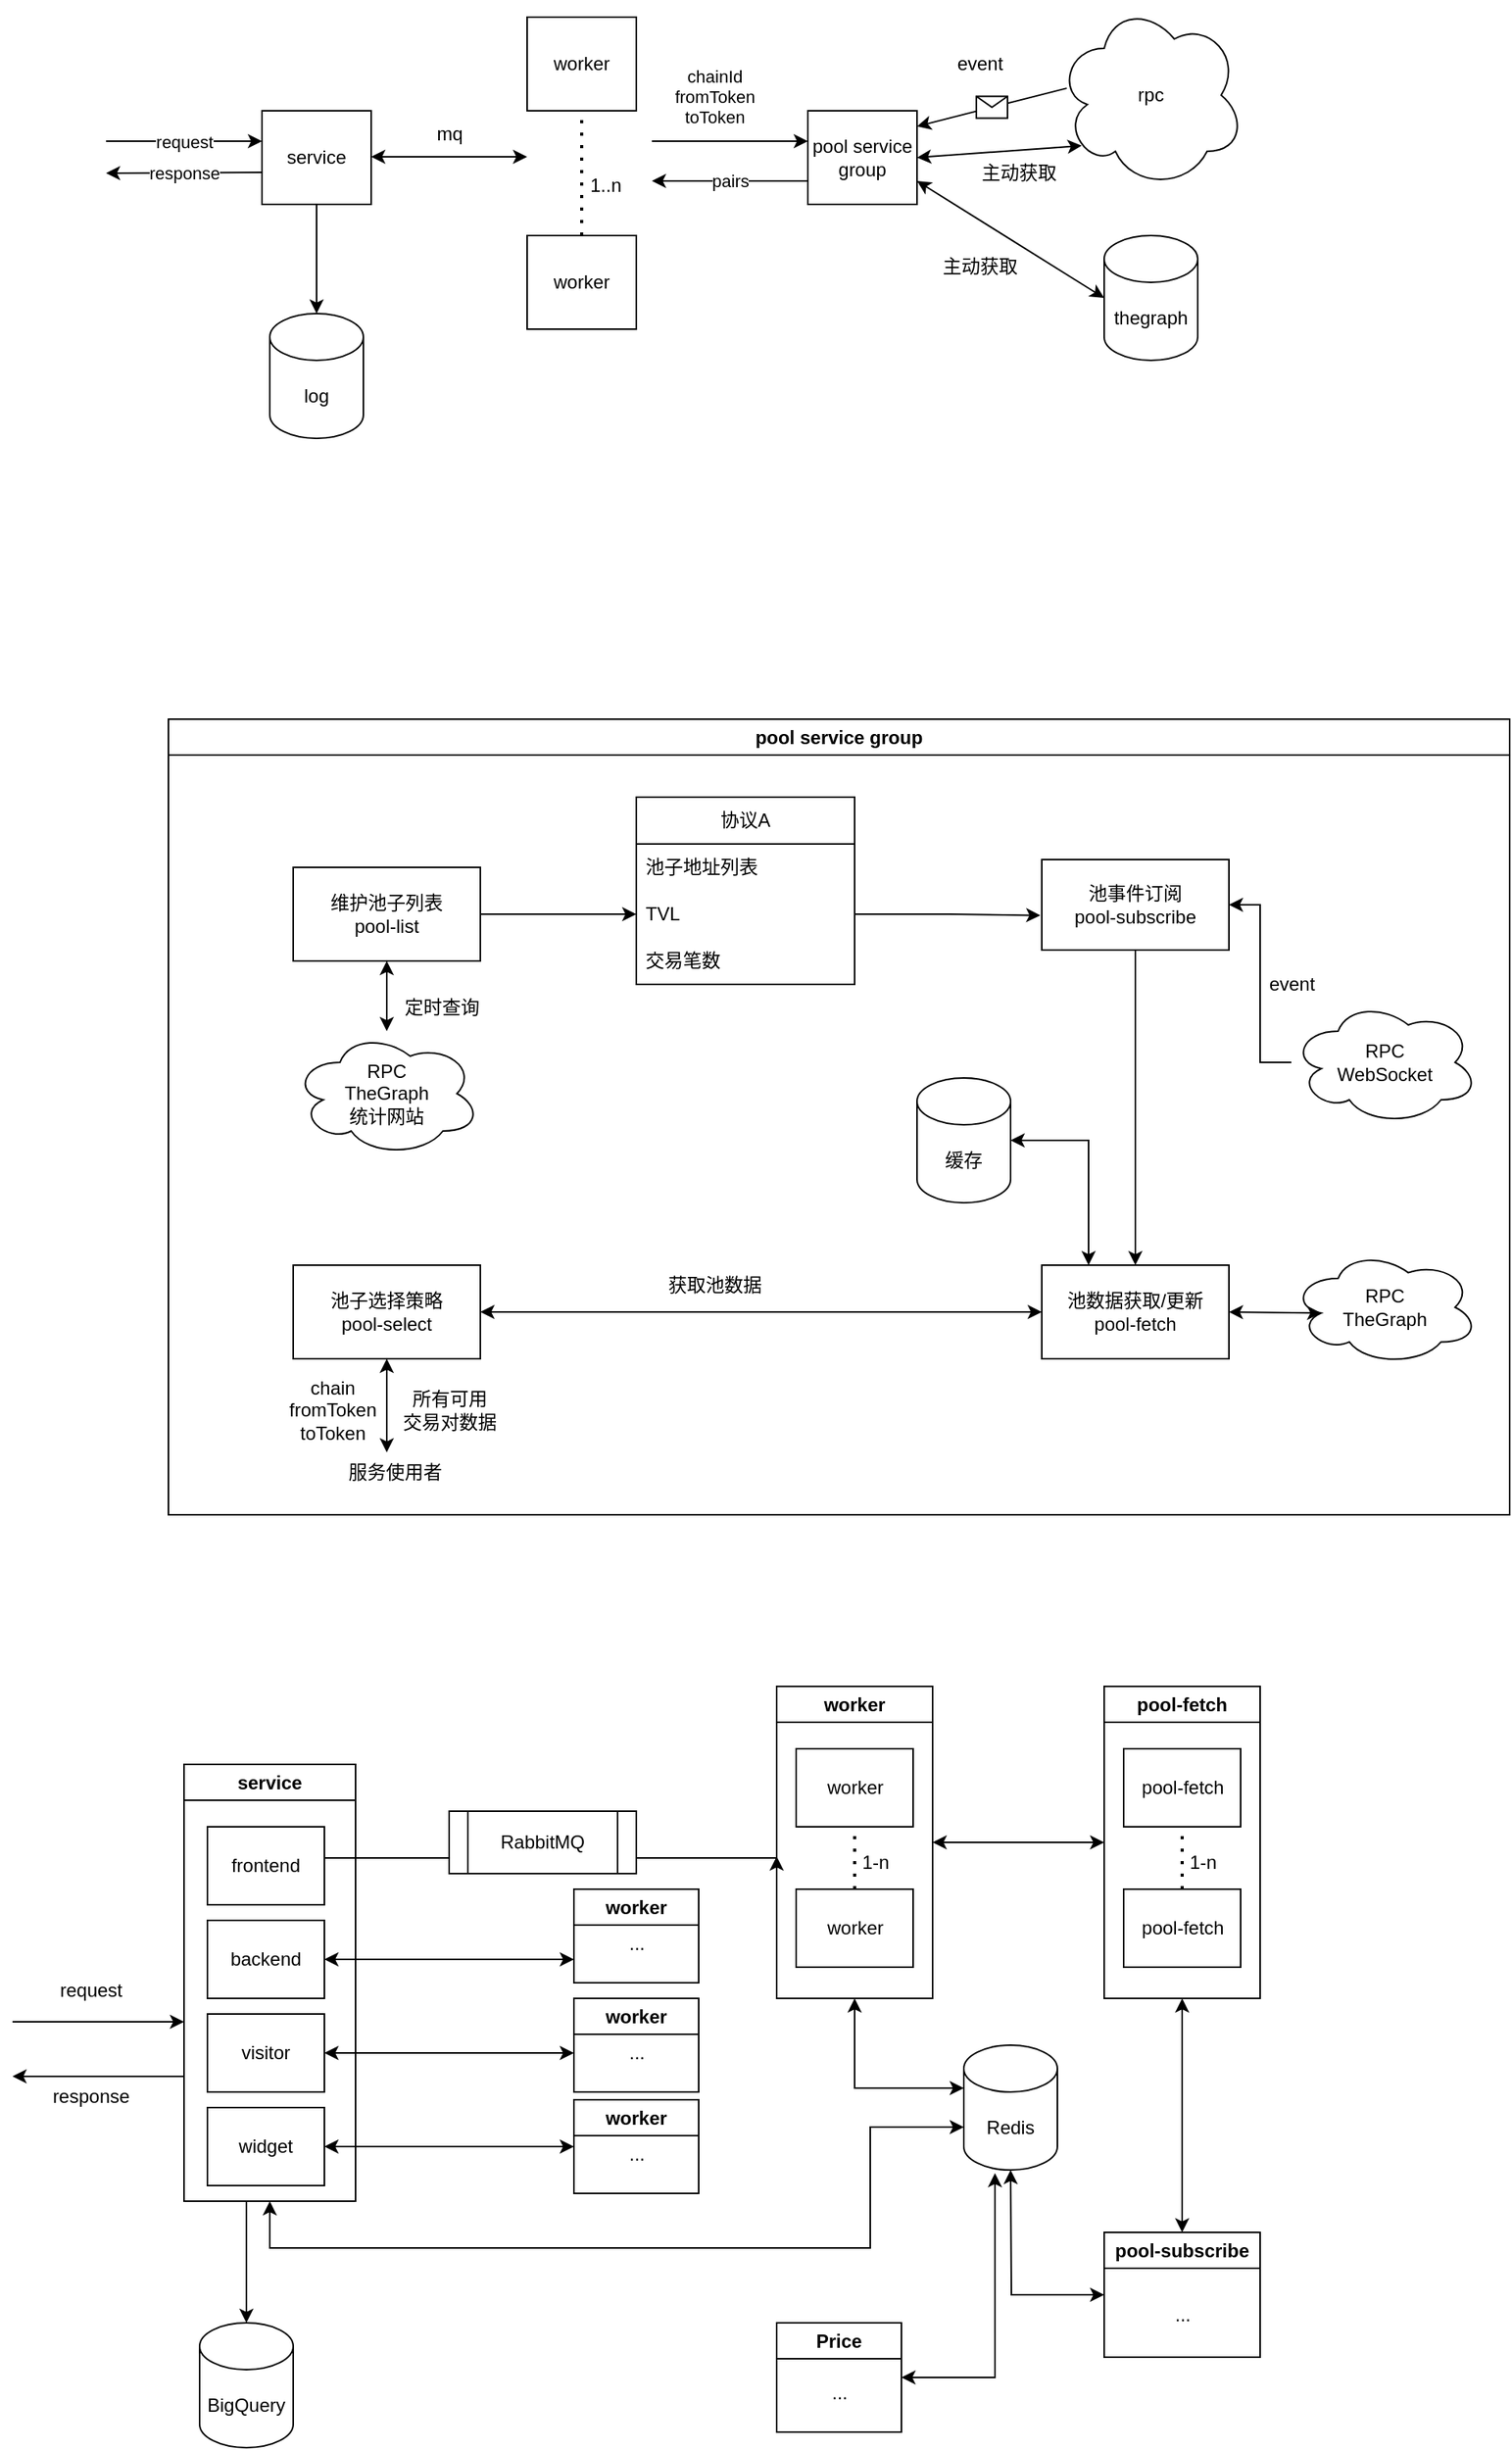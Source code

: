<mxfile version="21.4.0" type="github">
  <diagram name="Page-1" id="13e1069c-82ec-6db2-03f1-153e76fe0fe0">
    <mxGraphModel dx="1208" dy="762" grid="1" gridSize="10" guides="1" tooltips="1" connect="1" arrows="1" fold="1" page="1" pageScale="1" pageWidth="1100" pageHeight="850" background="none" math="0" shadow="0">
      <root>
        <mxCell id="0" />
        <mxCell id="1" parent="0" />
        <mxCell id="E7Ph21Z5neyBdgXHyX09-7" value="service" style="rounded=0;whiteSpace=wrap;html=1;" parent="1" vertex="1">
          <mxGeometry x="230" y="330" width="70" height="60" as="geometry" />
        </mxCell>
        <mxCell id="E7Ph21Z5neyBdgXHyX09-9" value="pool service group" style="swimlane;whiteSpace=wrap;html=1;" parent="1" vertex="1">
          <mxGeometry x="170" y="720" width="860" height="510" as="geometry" />
        </mxCell>
        <mxCell id="ZwaXnB2d_s2On11vTPSi-8" value="" style="edgeStyle=orthogonalEdgeStyle;rounded=0;orthogonalLoop=1;jettySize=auto;html=1;" edge="1" parent="E7Ph21Z5neyBdgXHyX09-9" source="E7Ph21Z5neyBdgXHyX09-13" target="ZwaXnB2d_s2On11vTPSi-6">
          <mxGeometry relative="1" as="geometry" />
        </mxCell>
        <mxCell id="E7Ph21Z5neyBdgXHyX09-13" value="维护池子列表&lt;br&gt;pool-list" style="rounded=0;whiteSpace=wrap;html=1;" parent="E7Ph21Z5neyBdgXHyX09-9" vertex="1">
          <mxGeometry x="80" y="95" width="120" height="60" as="geometry" />
        </mxCell>
        <mxCell id="ZwaXnB2d_s2On11vTPSi-14" style="edgeStyle=orthogonalEdgeStyle;rounded=0;orthogonalLoop=1;jettySize=auto;html=1;" edge="1" parent="E7Ph21Z5neyBdgXHyX09-9" source="E7Ph21Z5neyBdgXHyX09-14" target="E7Ph21Z5neyBdgXHyX09-15">
          <mxGeometry relative="1" as="geometry" />
        </mxCell>
        <mxCell id="E7Ph21Z5neyBdgXHyX09-14" value="池事件订阅&lt;br&gt;pool-subscribe" style="rounded=0;whiteSpace=wrap;html=1;" parent="E7Ph21Z5neyBdgXHyX09-9" vertex="1">
          <mxGeometry x="560" y="90" width="120" height="58" as="geometry" />
        </mxCell>
        <mxCell id="ZwaXnB2d_s2On11vTPSi-21" style="edgeStyle=orthogonalEdgeStyle;rounded=0;orthogonalLoop=1;jettySize=auto;html=1;exitX=0.25;exitY=0;exitDx=0;exitDy=0;entryX=1;entryY=0.5;entryDx=0;entryDy=0;entryPerimeter=0;startArrow=classic;startFill=1;" edge="1" parent="E7Ph21Z5neyBdgXHyX09-9" source="E7Ph21Z5neyBdgXHyX09-15" target="ZwaXnB2d_s2On11vTPSi-20">
          <mxGeometry relative="1" as="geometry" />
        </mxCell>
        <mxCell id="E7Ph21Z5neyBdgXHyX09-15" value="池数据获取/更新&lt;br&gt;pool-fetch" style="rounded=0;whiteSpace=wrap;html=1;" parent="E7Ph21Z5neyBdgXHyX09-9" vertex="1">
          <mxGeometry x="560" y="350" width="120" height="60" as="geometry" />
        </mxCell>
        <mxCell id="ZwaXnB2d_s2On11vTPSi-23" style="edgeStyle=orthogonalEdgeStyle;rounded=0;orthogonalLoop=1;jettySize=auto;html=1;startArrow=classic;startFill=1;" edge="1" parent="E7Ph21Z5neyBdgXHyX09-9" source="E7Ph21Z5neyBdgXHyX09-16" target="E7Ph21Z5neyBdgXHyX09-15">
          <mxGeometry relative="1" as="geometry" />
        </mxCell>
        <mxCell id="E7Ph21Z5neyBdgXHyX09-16" value="池子选择策略&lt;br&gt;pool-select" style="rounded=0;whiteSpace=wrap;html=1;" parent="E7Ph21Z5neyBdgXHyX09-9" vertex="1">
          <mxGeometry x="80" y="350" width="120" height="60" as="geometry" />
        </mxCell>
        <mxCell id="ZwaXnB2d_s2On11vTPSi-4" value="协议A" style="swimlane;fontStyle=0;childLayout=stackLayout;horizontal=1;startSize=30;horizontalStack=0;resizeParent=1;resizeParentMax=0;resizeLast=0;collapsible=1;marginBottom=0;whiteSpace=wrap;html=1;" vertex="1" parent="E7Ph21Z5neyBdgXHyX09-9">
          <mxGeometry x="300" y="50" width="140" height="120" as="geometry" />
        </mxCell>
        <mxCell id="ZwaXnB2d_s2On11vTPSi-5" value="池子地址列表" style="text;strokeColor=none;fillColor=none;align=left;verticalAlign=middle;spacingLeft=4;spacingRight=4;overflow=hidden;points=[[0,0.5],[1,0.5]];portConstraint=eastwest;rotatable=0;whiteSpace=wrap;html=1;" vertex="1" parent="ZwaXnB2d_s2On11vTPSi-4">
          <mxGeometry y="30" width="140" height="30" as="geometry" />
        </mxCell>
        <mxCell id="ZwaXnB2d_s2On11vTPSi-6" value="TVL" style="text;strokeColor=none;fillColor=none;align=left;verticalAlign=middle;spacingLeft=4;spacingRight=4;overflow=hidden;points=[[0,0.5],[1,0.5]];portConstraint=eastwest;rotatable=0;whiteSpace=wrap;html=1;" vertex="1" parent="ZwaXnB2d_s2On11vTPSi-4">
          <mxGeometry y="60" width="140" height="30" as="geometry" />
        </mxCell>
        <mxCell id="ZwaXnB2d_s2On11vTPSi-7" value="交易笔数" style="text;strokeColor=none;fillColor=none;align=left;verticalAlign=middle;spacingLeft=4;spacingRight=4;overflow=hidden;points=[[0,0.5],[1,0.5]];portConstraint=eastwest;rotatable=0;whiteSpace=wrap;html=1;" vertex="1" parent="ZwaXnB2d_s2On11vTPSi-4">
          <mxGeometry y="90" width="140" height="30" as="geometry" />
        </mxCell>
        <mxCell id="ZwaXnB2d_s2On11vTPSi-10" style="edgeStyle=orthogonalEdgeStyle;rounded=0;orthogonalLoop=1;jettySize=auto;html=1;entryX=-0.008;entryY=0.617;entryDx=0;entryDy=0;entryPerimeter=0;" edge="1" parent="E7Ph21Z5neyBdgXHyX09-9" source="ZwaXnB2d_s2On11vTPSi-6" target="E7Ph21Z5neyBdgXHyX09-14">
          <mxGeometry relative="1" as="geometry">
            <mxPoint x="480" y="125" as="targetPoint" />
          </mxGeometry>
        </mxCell>
        <mxCell id="ZwaXnB2d_s2On11vTPSi-12" style="edgeStyle=orthogonalEdgeStyle;rounded=0;orthogonalLoop=1;jettySize=auto;html=1;entryX=1;entryY=0.5;entryDx=0;entryDy=0;" edge="1" parent="E7Ph21Z5neyBdgXHyX09-9" source="ZwaXnB2d_s2On11vTPSi-11" target="E7Ph21Z5neyBdgXHyX09-14">
          <mxGeometry relative="1" as="geometry" />
        </mxCell>
        <mxCell id="ZwaXnB2d_s2On11vTPSi-11" value="RPC&lt;br&gt;WebSocket" style="ellipse;shape=cloud;whiteSpace=wrap;html=1;" vertex="1" parent="E7Ph21Z5neyBdgXHyX09-9">
          <mxGeometry x="720" y="180" width="120" height="80" as="geometry" />
        </mxCell>
        <mxCell id="ZwaXnB2d_s2On11vTPSi-13" value="event" style="text;html=1;align=center;verticalAlign=middle;resizable=0;points=[];autosize=1;strokeColor=none;fillColor=none;rotation=0;flipH=0;" vertex="1" parent="E7Ph21Z5neyBdgXHyX09-9">
          <mxGeometry x="695" y="155" width="50" height="30" as="geometry" />
        </mxCell>
        <mxCell id="ZwaXnB2d_s2On11vTPSi-15" value="RPC&lt;br&gt;TheGraph" style="ellipse;shape=cloud;whiteSpace=wrap;html=1;" vertex="1" parent="E7Ph21Z5neyBdgXHyX09-9">
          <mxGeometry x="720" y="340" width="120" height="74" as="geometry" />
        </mxCell>
        <mxCell id="ZwaXnB2d_s2On11vTPSi-17" value="定时查询" style="text;html=1;align=center;verticalAlign=middle;resizable=0;points=[];autosize=1;strokeColor=none;fillColor=none;" vertex="1" parent="E7Ph21Z5neyBdgXHyX09-9">
          <mxGeometry x="140" y="170" width="70" height="30" as="geometry" />
        </mxCell>
        <mxCell id="ZwaXnB2d_s2On11vTPSi-19" value="" style="endArrow=classic;startArrow=classic;html=1;rounded=0;entryX=0.16;entryY=0.55;entryDx=0;entryDy=0;entryPerimeter=0;exitX=1;exitY=0.5;exitDx=0;exitDy=0;" edge="1" parent="E7Ph21Z5neyBdgXHyX09-9" source="E7Ph21Z5neyBdgXHyX09-15" target="ZwaXnB2d_s2On11vTPSi-15">
          <mxGeometry width="50" height="50" relative="1" as="geometry">
            <mxPoint x="680" y="480" as="sourcePoint" />
            <mxPoint x="730" y="430" as="targetPoint" />
          </mxGeometry>
        </mxCell>
        <mxCell id="ZwaXnB2d_s2On11vTPSi-20" value="缓存" style="shape=cylinder3;whiteSpace=wrap;html=1;boundedLbl=1;backgroundOutline=1;size=15;" vertex="1" parent="E7Ph21Z5neyBdgXHyX09-9">
          <mxGeometry x="480" y="230" width="60" height="80" as="geometry" />
        </mxCell>
        <mxCell id="ZwaXnB2d_s2On11vTPSi-25" style="edgeStyle=orthogonalEdgeStyle;rounded=0;orthogonalLoop=1;jettySize=auto;html=1;entryX=0.5;entryY=1;entryDx=0;entryDy=0;startArrow=classic;startFill=1;" edge="1" parent="E7Ph21Z5neyBdgXHyX09-9" source="ZwaXnB2d_s2On11vTPSi-24" target="E7Ph21Z5neyBdgXHyX09-13">
          <mxGeometry relative="1" as="geometry" />
        </mxCell>
        <mxCell id="ZwaXnB2d_s2On11vTPSi-24" value="RPC&lt;br&gt;TheGraph&lt;br&gt;统计网站" style="ellipse;shape=cloud;whiteSpace=wrap;html=1;" vertex="1" parent="E7Ph21Z5neyBdgXHyX09-9">
          <mxGeometry x="80" y="200" width="120" height="80" as="geometry" />
        </mxCell>
        <mxCell id="ZwaXnB2d_s2On11vTPSi-28" value="" style="endArrow=classic;html=1;rounded=0;entryX=0.5;entryY=1;entryDx=0;entryDy=0;startArrow=classic;startFill=1;" edge="1" parent="E7Ph21Z5neyBdgXHyX09-9" target="E7Ph21Z5neyBdgXHyX09-16">
          <mxGeometry width="50" height="50" relative="1" as="geometry">
            <mxPoint x="140" y="470" as="sourcePoint" />
            <mxPoint x="180" y="440" as="targetPoint" />
          </mxGeometry>
        </mxCell>
        <mxCell id="ZwaXnB2d_s2On11vTPSi-29" value="服务使用者" style="text;html=1;align=center;verticalAlign=middle;resizable=0;points=[];autosize=1;strokeColor=none;fillColor=none;" vertex="1" parent="E7Ph21Z5neyBdgXHyX09-9">
          <mxGeometry x="105" y="468" width="80" height="30" as="geometry" />
        </mxCell>
        <mxCell id="ZwaXnB2d_s2On11vTPSi-32" value="chain&lt;br&gt;fromToken&lt;br&gt;toToken" style="text;html=1;align=center;verticalAlign=middle;resizable=0;points=[];autosize=1;strokeColor=none;fillColor=none;" vertex="1" parent="E7Ph21Z5neyBdgXHyX09-9">
          <mxGeometry x="65" y="413" width="80" height="60" as="geometry" />
        </mxCell>
        <mxCell id="ZwaXnB2d_s2On11vTPSi-33" value="所有可用&lt;br&gt;交易对数据" style="text;html=1;align=center;verticalAlign=middle;resizable=0;points=[];autosize=1;strokeColor=none;fillColor=none;" vertex="1" parent="E7Ph21Z5neyBdgXHyX09-9">
          <mxGeometry x="140" y="423" width="80" height="40" as="geometry" />
        </mxCell>
        <mxCell id="E7Ph21Z5neyBdgXHyX09-17" value="" style="endArrow=classic;html=1;rounded=0;" parent="1" edge="1">
          <mxGeometry relative="1" as="geometry">
            <mxPoint x="130" y="349.5" as="sourcePoint" />
            <mxPoint x="230" y="349.5" as="targetPoint" />
          </mxGeometry>
        </mxCell>
        <mxCell id="E7Ph21Z5neyBdgXHyX09-18" value="request" style="edgeLabel;resizable=0;html=1;align=center;verticalAlign=middle;" parent="E7Ph21Z5neyBdgXHyX09-17" connectable="0" vertex="1">
          <mxGeometry relative="1" as="geometry" />
        </mxCell>
        <mxCell id="E7Ph21Z5neyBdgXHyX09-21" value="" style="endArrow=classic;html=1;rounded=0;" parent="1" edge="1">
          <mxGeometry relative="1" as="geometry">
            <mxPoint x="480" y="349.5" as="sourcePoint" />
            <mxPoint x="580" y="349.5" as="targetPoint" />
          </mxGeometry>
        </mxCell>
        <mxCell id="E7Ph21Z5neyBdgXHyX09-22" value="chainId&lt;br&gt;fromToken&lt;br&gt;toToken" style="edgeLabel;resizable=0;html=1;align=center;verticalAlign=middle;" parent="E7Ph21Z5neyBdgXHyX09-21" connectable="0" vertex="1">
          <mxGeometry relative="1" as="geometry">
            <mxPoint x="-10" y="-29" as="offset" />
          </mxGeometry>
        </mxCell>
        <mxCell id="E7Ph21Z5neyBdgXHyX09-23" value="worker" style="rounded=0;whiteSpace=wrap;html=1;" parent="1" vertex="1">
          <mxGeometry x="400" y="270" width="70" height="60" as="geometry" />
        </mxCell>
        <mxCell id="E7Ph21Z5neyBdgXHyX09-24" value="pool service group" style="rounded=0;whiteSpace=wrap;html=1;" parent="1" vertex="1">
          <mxGeometry x="580" y="330" width="70" height="60" as="geometry" />
        </mxCell>
        <mxCell id="E7Ph21Z5neyBdgXHyX09-25" value="worker" style="rounded=0;whiteSpace=wrap;html=1;" parent="1" vertex="1">
          <mxGeometry x="400" y="410" width="70" height="60" as="geometry" />
        </mxCell>
        <mxCell id="E7Ph21Z5neyBdgXHyX09-26" value="&lt;br&gt;1..n" style="text;html=1;align=center;verticalAlign=middle;resizable=0;points=[];autosize=1;strokeColor=none;fillColor=none;" parent="1" vertex="1">
          <mxGeometry x="430" y="350" width="40" height="40" as="geometry" />
        </mxCell>
        <mxCell id="E7Ph21Z5neyBdgXHyX09-27" value="" style="endArrow=none;dashed=1;html=1;dashPattern=1 3;strokeWidth=2;rounded=0;entryX=0.5;entryY=1;entryDx=0;entryDy=0;exitX=0.5;exitY=0;exitDx=0;exitDy=0;" parent="1" source="E7Ph21Z5neyBdgXHyX09-25" target="E7Ph21Z5neyBdgXHyX09-23" edge="1">
          <mxGeometry width="50" height="50" relative="1" as="geometry">
            <mxPoint x="320" y="500" as="sourcePoint" />
            <mxPoint x="370" y="450" as="targetPoint" />
          </mxGeometry>
        </mxCell>
        <mxCell id="E7Ph21Z5neyBdgXHyX09-28" value="" style="endArrow=classic;html=1;rounded=0;exitX=0;exitY=0.75;exitDx=0;exitDy=0;" parent="1" source="E7Ph21Z5neyBdgXHyX09-24" edge="1">
          <mxGeometry relative="1" as="geometry">
            <mxPoint x="570" y="380" as="sourcePoint" />
            <mxPoint x="480" y="375" as="targetPoint" />
            <Array as="points" />
          </mxGeometry>
        </mxCell>
        <mxCell id="E7Ph21Z5neyBdgXHyX09-29" value="pairs" style="edgeLabel;resizable=0;html=1;align=center;verticalAlign=middle;" parent="E7Ph21Z5neyBdgXHyX09-28" connectable="0" vertex="1">
          <mxGeometry relative="1" as="geometry" />
        </mxCell>
        <mxCell id="E7Ph21Z5neyBdgXHyX09-32" value="" style="endArrow=classic;html=1;rounded=0;" parent="1" edge="1">
          <mxGeometry relative="1" as="geometry">
            <mxPoint x="230" y="369.5" as="sourcePoint" />
            <mxPoint x="130" y="370" as="targetPoint" />
          </mxGeometry>
        </mxCell>
        <mxCell id="E7Ph21Z5neyBdgXHyX09-33" value="response" style="edgeLabel;resizable=0;html=1;align=center;verticalAlign=middle;" parent="E7Ph21Z5neyBdgXHyX09-32" connectable="0" vertex="1">
          <mxGeometry relative="1" as="geometry" />
        </mxCell>
        <mxCell id="E7Ph21Z5neyBdgXHyX09-34" value="rpc" style="shape=cloud;whiteSpace=wrap;html=1;" parent="1" vertex="1">
          <mxGeometry x="740" y="260" width="120" height="120" as="geometry" />
        </mxCell>
        <mxCell id="E7Ph21Z5neyBdgXHyX09-35" value="thegraph" style="shape=cylinder3;whiteSpace=wrap;html=1;boundedLbl=1;backgroundOutline=1;size=15;" parent="1" vertex="1">
          <mxGeometry x="770" y="410" width="60" height="80" as="geometry" />
        </mxCell>
        <mxCell id="E7Ph21Z5neyBdgXHyX09-36" value="" style="endArrow=classic;html=1;rounded=0;exitX=0.05;exitY=0.463;exitDx=0;exitDy=0;exitPerimeter=0;" parent="1" source="E7Ph21Z5neyBdgXHyX09-34" edge="1">
          <mxGeometry relative="1" as="geometry">
            <mxPoint x="730" y="340" as="sourcePoint" />
            <mxPoint x="650" y="340" as="targetPoint" />
          </mxGeometry>
        </mxCell>
        <mxCell id="E7Ph21Z5neyBdgXHyX09-37" value="" style="shape=message;html=1;outlineConnect=0;" parent="E7Ph21Z5neyBdgXHyX09-36" vertex="1">
          <mxGeometry width="20" height="14" relative="1" as="geometry">
            <mxPoint x="-10" y="-7" as="offset" />
          </mxGeometry>
        </mxCell>
        <mxCell id="E7Ph21Z5neyBdgXHyX09-38" value="event" style="text;html=1;align=center;verticalAlign=middle;resizable=0;points=[];autosize=1;strokeColor=none;fillColor=none;" parent="1" vertex="1">
          <mxGeometry x="665" y="285" width="50" height="30" as="geometry" />
        </mxCell>
        <mxCell id="E7Ph21Z5neyBdgXHyX09-41" value="" style="endArrow=classic;startArrow=classic;html=1;rounded=0;exitX=1;exitY=0.5;exitDx=0;exitDy=0;entryX=0.13;entryY=0.77;entryDx=0;entryDy=0;entryPerimeter=0;" parent="1" source="E7Ph21Z5neyBdgXHyX09-24" target="E7Ph21Z5neyBdgXHyX09-34" edge="1">
          <mxGeometry width="50" height="50" relative="1" as="geometry">
            <mxPoint x="690" y="410" as="sourcePoint" />
            <mxPoint x="740" y="360" as="targetPoint" />
          </mxGeometry>
        </mxCell>
        <mxCell id="E7Ph21Z5neyBdgXHyX09-42" value="" style="endArrow=classic;startArrow=classic;html=1;rounded=0;entryX=1;entryY=0.75;entryDx=0;entryDy=0;exitX=0;exitY=0.5;exitDx=0;exitDy=0;exitPerimeter=0;" parent="1" source="E7Ph21Z5neyBdgXHyX09-35" target="E7Ph21Z5neyBdgXHyX09-24" edge="1">
          <mxGeometry width="50" height="50" relative="1" as="geometry">
            <mxPoint x="490" y="480" as="sourcePoint" />
            <mxPoint x="540" y="430" as="targetPoint" />
          </mxGeometry>
        </mxCell>
        <mxCell id="E7Ph21Z5neyBdgXHyX09-43" value="主动获取" style="text;html=1;align=center;verticalAlign=middle;resizable=0;points=[];autosize=1;strokeColor=none;fillColor=none;" parent="1" vertex="1">
          <mxGeometry x="655" y="415" width="70" height="30" as="geometry" />
        </mxCell>
        <mxCell id="E7Ph21Z5neyBdgXHyX09-44" value="主动获取" style="text;html=1;align=center;verticalAlign=middle;resizable=0;points=[];autosize=1;strokeColor=none;fillColor=none;" parent="1" vertex="1">
          <mxGeometry x="680" y="355" width="70" height="30" as="geometry" />
        </mxCell>
        <mxCell id="E7Ph21Z5neyBdgXHyX09-45" value="" style="endArrow=classic;startArrow=classic;html=1;rounded=0;" parent="1" edge="1">
          <mxGeometry width="50" height="50" relative="1" as="geometry">
            <mxPoint x="300" y="359.5" as="sourcePoint" />
            <mxPoint x="400" y="359.5" as="targetPoint" />
          </mxGeometry>
        </mxCell>
        <mxCell id="E7Ph21Z5neyBdgXHyX09-46" value="mq" style="text;html=1;align=center;verticalAlign=middle;resizable=0;points=[];autosize=1;strokeColor=none;fillColor=none;" parent="1" vertex="1">
          <mxGeometry x="330" y="330" width="40" height="30" as="geometry" />
        </mxCell>
        <mxCell id="ZwaXnB2d_s2On11vTPSi-1" value="log" style="shape=cylinder3;whiteSpace=wrap;html=1;boundedLbl=1;backgroundOutline=1;size=15;" vertex="1" parent="1">
          <mxGeometry x="235" y="460" width="60" height="80" as="geometry" />
        </mxCell>
        <mxCell id="ZwaXnB2d_s2On11vTPSi-3" value="" style="endArrow=classic;html=1;rounded=0;exitX=0.5;exitY=1;exitDx=0;exitDy=0;entryX=0.5;entryY=0;entryDx=0;entryDy=0;entryPerimeter=0;" edge="1" parent="1" source="E7Ph21Z5neyBdgXHyX09-7" target="ZwaXnB2d_s2On11vTPSi-1">
          <mxGeometry width="50" height="50" relative="1" as="geometry">
            <mxPoint x="520" y="410" as="sourcePoint" />
            <mxPoint x="570" y="360" as="targetPoint" />
          </mxGeometry>
        </mxCell>
        <mxCell id="ZwaXnB2d_s2On11vTPSi-31" value="获取池数据" style="text;html=1;align=center;verticalAlign=middle;resizable=0;points=[];autosize=1;strokeColor=none;fillColor=none;" vertex="1" parent="1">
          <mxGeometry x="480" y="1068" width="80" height="30" as="geometry" />
        </mxCell>
        <mxCell id="ZwaXnB2d_s2On11vTPSi-84" style="edgeStyle=orthogonalEdgeStyle;rounded=0;orthogonalLoop=1;jettySize=auto;html=1;" edge="1" parent="1" source="ZwaXnB2d_s2On11vTPSi-34">
          <mxGeometry relative="1" as="geometry">
            <mxPoint x="560" y="1449" as="targetPoint" />
            <Array as="points">
              <mxPoint x="560" y="1450" />
            </Array>
          </mxGeometry>
        </mxCell>
        <mxCell id="ZwaXnB2d_s2On11vTPSi-34" value="frontend" style="rounded=0;whiteSpace=wrap;html=1;" vertex="1" parent="1">
          <mxGeometry x="195" y="1430" width="75" height="50" as="geometry" />
        </mxCell>
        <mxCell id="ZwaXnB2d_s2On11vTPSi-83" value="" style="edgeStyle=orthogonalEdgeStyle;rounded=0;orthogonalLoop=1;jettySize=auto;html=1;entryX=0;entryY=0;entryDx=0;entryDy=52.5;entryPerimeter=0;startArrow=classic;startFill=1;" edge="1" parent="1" source="ZwaXnB2d_s2On11vTPSi-39" target="ZwaXnB2d_s2On11vTPSi-75">
          <mxGeometry relative="1" as="geometry">
            <mxPoint x="620" y="1620" as="targetPoint" />
            <Array as="points">
              <mxPoint x="235" y="1700" />
              <mxPoint x="620" y="1700" />
              <mxPoint x="620" y="1623" />
            </Array>
          </mxGeometry>
        </mxCell>
        <mxCell id="ZwaXnB2d_s2On11vTPSi-39" value="service" style="swimlane;whiteSpace=wrap;html=1;" vertex="1" parent="1">
          <mxGeometry x="180" y="1390" width="110" height="280" as="geometry" />
        </mxCell>
        <mxCell id="ZwaXnB2d_s2On11vTPSi-40" value="backend" style="rounded=0;whiteSpace=wrap;html=1;" vertex="1" parent="ZwaXnB2d_s2On11vTPSi-39">
          <mxGeometry x="15" y="100" width="75" height="50" as="geometry" />
        </mxCell>
        <mxCell id="ZwaXnB2d_s2On11vTPSi-61" style="edgeStyle=orthogonalEdgeStyle;rounded=0;orthogonalLoop=1;jettySize=auto;html=1;startArrow=classic;startFill=1;" edge="1" parent="ZwaXnB2d_s2On11vTPSi-39" source="ZwaXnB2d_s2On11vTPSi-41">
          <mxGeometry relative="1" as="geometry">
            <mxPoint x="250" y="185" as="targetPoint" />
          </mxGeometry>
        </mxCell>
        <mxCell id="ZwaXnB2d_s2On11vTPSi-41" value="visitor" style="rounded=0;whiteSpace=wrap;html=1;" vertex="1" parent="ZwaXnB2d_s2On11vTPSi-39">
          <mxGeometry x="15" y="160" width="75" height="50" as="geometry" />
        </mxCell>
        <mxCell id="ZwaXnB2d_s2On11vTPSi-42" value="widget" style="rounded=0;whiteSpace=wrap;html=1;" vertex="1" parent="ZwaXnB2d_s2On11vTPSi-39">
          <mxGeometry x="15" y="220" width="75" height="50" as="geometry" />
        </mxCell>
        <mxCell id="ZwaXnB2d_s2On11vTPSi-49" value="worker" style="swimlane;whiteSpace=wrap;html=1;" vertex="1" parent="1">
          <mxGeometry x="430" y="1470" width="80" height="60" as="geometry" />
        </mxCell>
        <mxCell id="ZwaXnB2d_s2On11vTPSi-50" value="..." style="text;html=1;align=center;verticalAlign=middle;resizable=0;points=[];autosize=1;strokeColor=none;fillColor=none;" vertex="1" parent="ZwaXnB2d_s2On11vTPSi-49">
          <mxGeometry x="25" y="20" width="30" height="30" as="geometry" />
        </mxCell>
        <mxCell id="ZwaXnB2d_s2On11vTPSi-51" value="" style="group" vertex="1" connectable="0" parent="1">
          <mxGeometry x="560" y="1340" width="100" height="200" as="geometry" />
        </mxCell>
        <mxCell id="ZwaXnB2d_s2On11vTPSi-72" style="edgeStyle=orthogonalEdgeStyle;rounded=0;orthogonalLoop=1;jettySize=auto;html=1;startArrow=classic;startFill=1;" edge="1" parent="ZwaXnB2d_s2On11vTPSi-51" source="ZwaXnB2d_s2On11vTPSi-47">
          <mxGeometry relative="1" as="geometry">
            <mxPoint x="210" y="100" as="targetPoint" />
          </mxGeometry>
        </mxCell>
        <mxCell id="ZwaXnB2d_s2On11vTPSi-47" value="worker" style="swimlane;whiteSpace=wrap;html=1;" vertex="1" parent="ZwaXnB2d_s2On11vTPSi-51">
          <mxGeometry width="100" height="200" as="geometry" />
        </mxCell>
        <mxCell id="ZwaXnB2d_s2On11vTPSi-46" value="1-n" style="text;html=1;align=center;verticalAlign=middle;resizable=0;points=[];autosize=1;strokeColor=none;fillColor=none;" vertex="1" parent="ZwaXnB2d_s2On11vTPSi-51">
          <mxGeometry x="42.5" y="98" width="40" height="30" as="geometry" />
        </mxCell>
        <mxCell id="ZwaXnB2d_s2On11vTPSi-43" value="worker" style="rounded=0;whiteSpace=wrap;html=1;" vertex="1" parent="ZwaXnB2d_s2On11vTPSi-51">
          <mxGeometry x="12.5" y="40" width="75" height="50" as="geometry" />
        </mxCell>
        <mxCell id="ZwaXnB2d_s2On11vTPSi-44" value="worker" style="rounded=0;whiteSpace=wrap;html=1;" vertex="1" parent="ZwaXnB2d_s2On11vTPSi-51">
          <mxGeometry x="12.5" y="130" width="75" height="50" as="geometry" />
        </mxCell>
        <mxCell id="ZwaXnB2d_s2On11vTPSi-45" value="" style="endArrow=none;dashed=1;html=1;dashPattern=1 3;strokeWidth=2;rounded=0;entryX=0.5;entryY=1;entryDx=0;entryDy=0;" edge="1" parent="ZwaXnB2d_s2On11vTPSi-51" source="ZwaXnB2d_s2On11vTPSi-44" target="ZwaXnB2d_s2On11vTPSi-43">
          <mxGeometry width="50" height="50" relative="1" as="geometry">
            <mxPoint x="22.5" y="150" as="sourcePoint" />
            <mxPoint x="72.5" y="100" as="targetPoint" />
          </mxGeometry>
        </mxCell>
        <mxCell id="ZwaXnB2d_s2On11vTPSi-53" value="worker" style="swimlane;whiteSpace=wrap;html=1;" vertex="1" parent="1">
          <mxGeometry x="430" y="1540" width="80" height="60" as="geometry" />
        </mxCell>
        <mxCell id="ZwaXnB2d_s2On11vTPSi-54" value="..." style="text;html=1;align=center;verticalAlign=middle;resizable=0;points=[];autosize=1;strokeColor=none;fillColor=none;" vertex="1" parent="ZwaXnB2d_s2On11vTPSi-53">
          <mxGeometry x="25" y="20" width="30" height="30" as="geometry" />
        </mxCell>
        <mxCell id="ZwaXnB2d_s2On11vTPSi-55" value="worker" style="swimlane;whiteSpace=wrap;html=1;" vertex="1" parent="1">
          <mxGeometry x="430" y="1605" width="80" height="60" as="geometry" />
        </mxCell>
        <mxCell id="ZwaXnB2d_s2On11vTPSi-56" value="..." style="text;html=1;align=center;verticalAlign=middle;resizable=0;points=[];autosize=1;strokeColor=none;fillColor=none;" vertex="1" parent="ZwaXnB2d_s2On11vTPSi-55">
          <mxGeometry x="25" y="20" width="30" height="30" as="geometry" />
        </mxCell>
        <mxCell id="ZwaXnB2d_s2On11vTPSi-57" style="edgeStyle=orthogonalEdgeStyle;rounded=0;orthogonalLoop=1;jettySize=auto;html=1;entryX=0;entryY=0.75;entryDx=0;entryDy=0;startArrow=classic;startFill=1;" edge="1" parent="1" source="ZwaXnB2d_s2On11vTPSi-40" target="ZwaXnB2d_s2On11vTPSi-49">
          <mxGeometry relative="1" as="geometry" />
        </mxCell>
        <mxCell id="ZwaXnB2d_s2On11vTPSi-60" style="edgeStyle=orthogonalEdgeStyle;rounded=0;orthogonalLoop=1;jettySize=auto;html=1;entryX=0;entryY=0.5;entryDx=0;entryDy=0;startArrow=classic;startFill=1;" edge="1" parent="1" source="ZwaXnB2d_s2On11vTPSi-42" target="ZwaXnB2d_s2On11vTPSi-55">
          <mxGeometry relative="1" as="geometry" />
        </mxCell>
        <mxCell id="ZwaXnB2d_s2On11vTPSi-62" value="" style="group" vertex="1" connectable="0" parent="1">
          <mxGeometry x="770" y="1340" width="100" height="200" as="geometry" />
        </mxCell>
        <mxCell id="ZwaXnB2d_s2On11vTPSi-63" value="pool-fetch" style="swimlane;whiteSpace=wrap;html=1;" vertex="1" parent="ZwaXnB2d_s2On11vTPSi-62">
          <mxGeometry width="100" height="200" as="geometry" />
        </mxCell>
        <mxCell id="ZwaXnB2d_s2On11vTPSi-64" value="1-n" style="text;html=1;align=center;verticalAlign=middle;resizable=0;points=[];autosize=1;strokeColor=none;fillColor=none;" vertex="1" parent="ZwaXnB2d_s2On11vTPSi-62">
          <mxGeometry x="42.5" y="98" width="40" height="30" as="geometry" />
        </mxCell>
        <mxCell id="ZwaXnB2d_s2On11vTPSi-65" value="pool-fetch" style="rounded=0;whiteSpace=wrap;html=1;" vertex="1" parent="ZwaXnB2d_s2On11vTPSi-62">
          <mxGeometry x="12.5" y="40" width="75" height="50" as="geometry" />
        </mxCell>
        <mxCell id="ZwaXnB2d_s2On11vTPSi-66" value="pool-fetch" style="rounded=0;whiteSpace=wrap;html=1;" vertex="1" parent="ZwaXnB2d_s2On11vTPSi-62">
          <mxGeometry x="12.5" y="130" width="75" height="50" as="geometry" />
        </mxCell>
        <mxCell id="ZwaXnB2d_s2On11vTPSi-67" value="" style="endArrow=none;dashed=1;html=1;dashPattern=1 3;strokeWidth=2;rounded=0;entryX=0.5;entryY=1;entryDx=0;entryDy=0;" edge="1" parent="ZwaXnB2d_s2On11vTPSi-62" source="ZwaXnB2d_s2On11vTPSi-66" target="ZwaXnB2d_s2On11vTPSi-65">
          <mxGeometry width="50" height="50" relative="1" as="geometry">
            <mxPoint x="22.5" y="150" as="sourcePoint" />
            <mxPoint x="72.5" y="100" as="targetPoint" />
          </mxGeometry>
        </mxCell>
        <mxCell id="ZwaXnB2d_s2On11vTPSi-78" style="edgeStyle=orthogonalEdgeStyle;rounded=0;orthogonalLoop=1;jettySize=auto;html=1;entryX=0.5;entryY=1;entryDx=0;entryDy=0;startArrow=classic;startFill=1;" edge="1" parent="1" source="ZwaXnB2d_s2On11vTPSi-70" target="ZwaXnB2d_s2On11vTPSi-63">
          <mxGeometry relative="1" as="geometry" />
        </mxCell>
        <mxCell id="ZwaXnB2d_s2On11vTPSi-80" style="edgeStyle=orthogonalEdgeStyle;rounded=0;orthogonalLoop=1;jettySize=auto;html=1;startArrow=classic;startFill=1;" edge="1" parent="1" source="ZwaXnB2d_s2On11vTPSi-70">
          <mxGeometry relative="1" as="geometry">
            <mxPoint x="710" y="1650" as="targetPoint" />
          </mxGeometry>
        </mxCell>
        <mxCell id="ZwaXnB2d_s2On11vTPSi-70" value="pool-subscribe" style="swimlane;whiteSpace=wrap;html=1;" vertex="1" parent="1">
          <mxGeometry x="770" y="1690" width="100" height="80" as="geometry" />
        </mxCell>
        <mxCell id="ZwaXnB2d_s2On11vTPSi-75" value="Redis" style="shape=cylinder3;whiteSpace=wrap;html=1;boundedLbl=1;backgroundOutline=1;size=15;" vertex="1" parent="1">
          <mxGeometry x="680" y="1570" width="60" height="80" as="geometry" />
        </mxCell>
        <mxCell id="ZwaXnB2d_s2On11vTPSi-76" value="RabbitMQ" style="shape=process;whiteSpace=wrap;html=1;backgroundOutline=1;" vertex="1" parent="1">
          <mxGeometry x="350" y="1420" width="120" height="40" as="geometry" />
        </mxCell>
        <mxCell id="ZwaXnB2d_s2On11vTPSi-82" style="edgeStyle=orthogonalEdgeStyle;rounded=0;orthogonalLoop=1;jettySize=auto;html=1;entryX=0.333;entryY=1.025;entryDx=0;entryDy=0;entryPerimeter=0;startArrow=classic;startFill=1;" edge="1" parent="1" source="ZwaXnB2d_s2On11vTPSi-77" target="ZwaXnB2d_s2On11vTPSi-75">
          <mxGeometry relative="1" as="geometry" />
        </mxCell>
        <mxCell id="ZwaXnB2d_s2On11vTPSi-77" value="Price" style="swimlane;whiteSpace=wrap;html=1;" vertex="1" parent="1">
          <mxGeometry x="560" y="1748" width="80" height="70" as="geometry" />
        </mxCell>
        <mxCell id="ZwaXnB2d_s2On11vTPSi-85" value="..." style="text;html=1;align=center;verticalAlign=middle;resizable=0;points=[];autosize=1;strokeColor=none;fillColor=none;" vertex="1" parent="1">
          <mxGeometry x="585" y="1778" width="30" height="30" as="geometry" />
        </mxCell>
        <mxCell id="ZwaXnB2d_s2On11vTPSi-86" value="..." style="text;html=1;align=center;verticalAlign=middle;resizable=0;points=[];autosize=1;strokeColor=none;fillColor=none;" vertex="1" parent="1">
          <mxGeometry x="805" y="1728" width="30" height="30" as="geometry" />
        </mxCell>
        <mxCell id="ZwaXnB2d_s2On11vTPSi-90" style="edgeStyle=orthogonalEdgeStyle;rounded=0;orthogonalLoop=1;jettySize=auto;html=1;startArrow=classic;startFill=1;endArrow=none;endFill=0;" edge="1" parent="1" source="ZwaXnB2d_s2On11vTPSi-88">
          <mxGeometry relative="1" as="geometry">
            <mxPoint x="220" y="1670" as="targetPoint" />
          </mxGeometry>
        </mxCell>
        <mxCell id="ZwaXnB2d_s2On11vTPSi-88" value="BigQuery" style="shape=cylinder3;whiteSpace=wrap;html=1;boundedLbl=1;backgroundOutline=1;size=15;" vertex="1" parent="1">
          <mxGeometry x="190" y="1748" width="60" height="80" as="geometry" />
        </mxCell>
        <mxCell id="ZwaXnB2d_s2On11vTPSi-91" value="" style="endArrow=classic;html=1;rounded=0;startArrow=none;startFill=0;" edge="1" parent="1">
          <mxGeometry width="50" height="50" relative="1" as="geometry">
            <mxPoint x="70" y="1555" as="sourcePoint" />
            <mxPoint x="180" y="1555" as="targetPoint" />
          </mxGeometry>
        </mxCell>
        <mxCell id="ZwaXnB2d_s2On11vTPSi-92" value="request" style="text;html=1;align=center;verticalAlign=middle;resizable=0;points=[];autosize=1;strokeColor=none;fillColor=none;" vertex="1" parent="1">
          <mxGeometry x="90" y="1520" width="60" height="30" as="geometry" />
        </mxCell>
        <mxCell id="ZwaXnB2d_s2On11vTPSi-87" style="edgeStyle=orthogonalEdgeStyle;rounded=0;orthogonalLoop=1;jettySize=auto;html=1;entryX=0;entryY=0;entryDx=0;entryDy=27.5;entryPerimeter=0;startArrow=classic;startFill=1;" edge="1" parent="1" source="ZwaXnB2d_s2On11vTPSi-47" target="ZwaXnB2d_s2On11vTPSi-75">
          <mxGeometry relative="1" as="geometry">
            <mxPoint x="610" y="1600" as="targetPoint" />
            <Array as="points">
              <mxPoint x="610" y="1598" />
            </Array>
          </mxGeometry>
        </mxCell>
        <mxCell id="ZwaXnB2d_s2On11vTPSi-97" value="" style="endArrow=none;html=1;rounded=0;startArrow=classic;startFill=1;endFill=0;" edge="1" parent="1">
          <mxGeometry width="50" height="50" relative="1" as="geometry">
            <mxPoint x="70" y="1590" as="sourcePoint" />
            <mxPoint x="180" y="1590" as="targetPoint" />
          </mxGeometry>
        </mxCell>
        <mxCell id="ZwaXnB2d_s2On11vTPSi-98" value="response" style="text;html=1;align=center;verticalAlign=middle;resizable=0;points=[];autosize=1;strokeColor=none;fillColor=none;" vertex="1" parent="1">
          <mxGeometry x="85" y="1588" width="70" height="30" as="geometry" />
        </mxCell>
      </root>
    </mxGraphModel>
  </diagram>
</mxfile>
